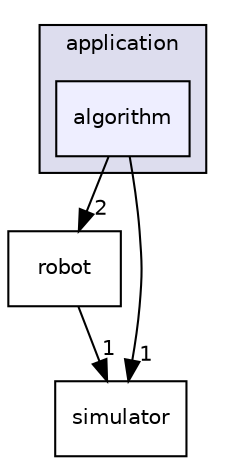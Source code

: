 digraph "application/algorithm" {
  compound=true
  node [ fontsize="10", fontname="Helvetica"];
  edge [ labelfontsize="10", labelfontname="Helvetica"];
  subgraph clusterdir_d75c23162a2652451dce46d2e7e8aead {
    graph [ bgcolor="#ddddee", pencolor="black", label="application" fontname="Helvetica", fontsize="10", URL="dir_d75c23162a2652451dce46d2e7e8aead.html"]
  dir_8788d5b9ef76e6c3c9e62a52e6c8fb62 [shape=box, label="algorithm", style="filled", fillcolor="#eeeeff", pencolor="black", URL="dir_8788d5b9ef76e6c3c9e62a52e6c8fb62.html"];
  }
  dir_e8d29c30eeee0fa0b24493a6a0331aff [shape=box label="robot" URL="dir_e8d29c30eeee0fa0b24493a6a0331aff.html"];
  dir_638ef7d2d9bbc9093729c39ba06043f5 [shape=box label="simulator" URL="dir_638ef7d2d9bbc9093729c39ba06043f5.html"];
  dir_e8d29c30eeee0fa0b24493a6a0331aff->dir_638ef7d2d9bbc9093729c39ba06043f5 [headlabel="1", labeldistance=1.5 headhref="dir_000002_000003.html"];
  dir_8788d5b9ef76e6c3c9e62a52e6c8fb62->dir_e8d29c30eeee0fa0b24493a6a0331aff [headlabel="2", labeldistance=1.5 headhref="dir_000001_000002.html"];
  dir_8788d5b9ef76e6c3c9e62a52e6c8fb62->dir_638ef7d2d9bbc9093729c39ba06043f5 [headlabel="1", labeldistance=1.5 headhref="dir_000001_000003.html"];
}
